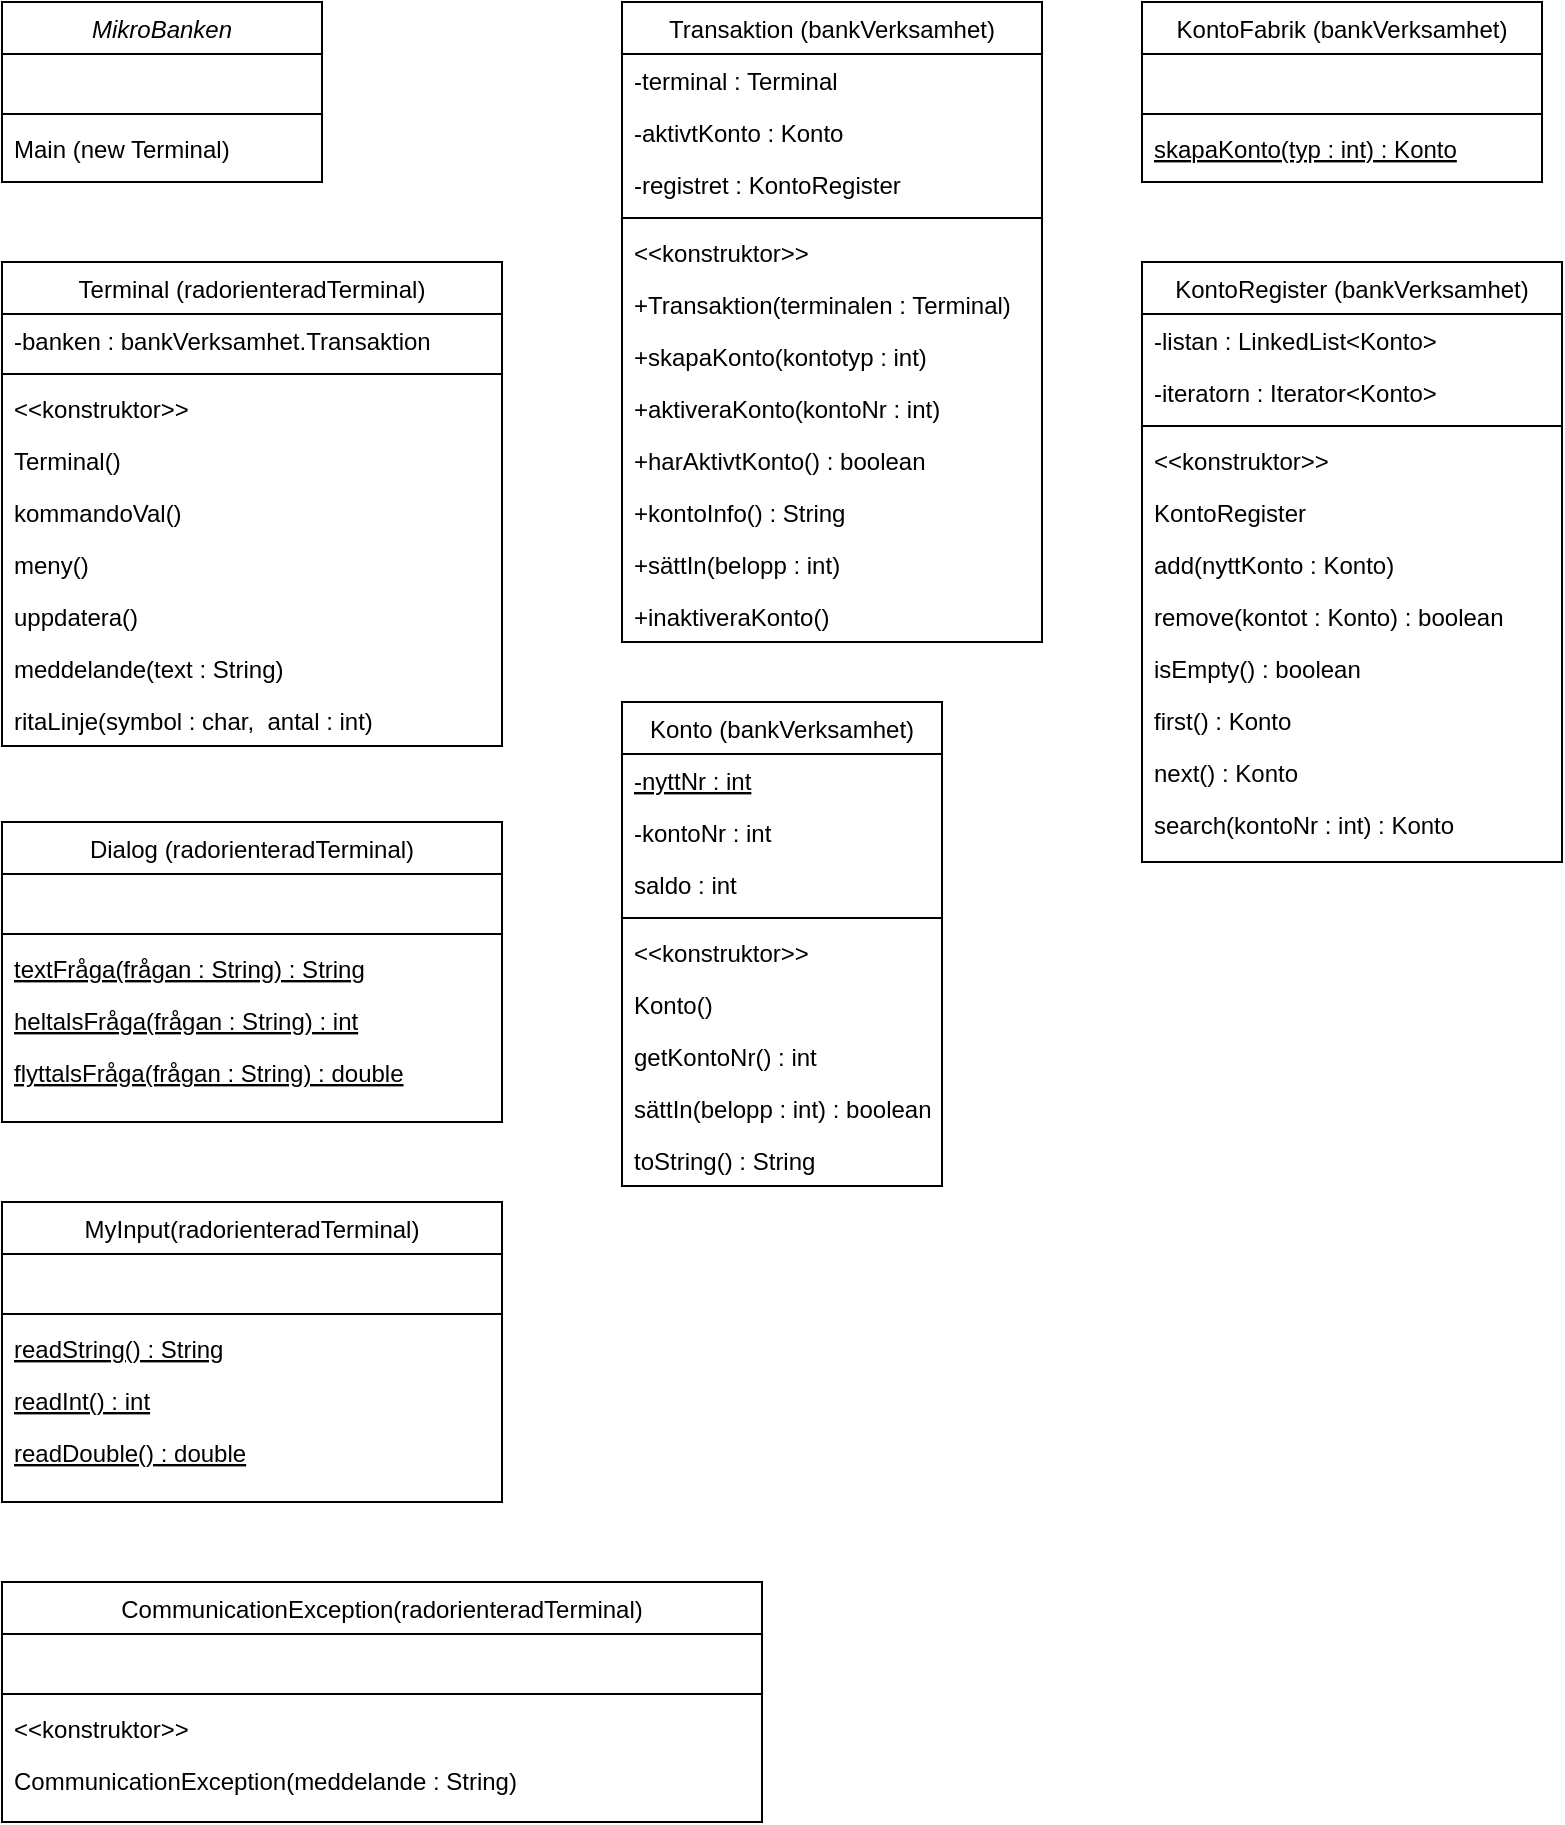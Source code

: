 <mxfile version="13.9.8" type="github">
  <diagram id="C5RBs43oDa-KdzZeNtuy" name="Page-1">
    <mxGraphModel dx="1233" dy="736" grid="1" gridSize="10" guides="1" tooltips="1" connect="1" arrows="1" fold="1" page="1" pageScale="1" pageWidth="827" pageHeight="1169" math="0" shadow="0">
      <root>
        <mxCell id="WIyWlLk6GJQsqaUBKTNV-0" />
        <mxCell id="WIyWlLk6GJQsqaUBKTNV-1" parent="WIyWlLk6GJQsqaUBKTNV-0" />
        <mxCell id="zkfFHV4jXpPFQw0GAbJ--0" value="MikroBanken" style="swimlane;fontStyle=2;align=center;verticalAlign=top;childLayout=stackLayout;horizontal=1;startSize=26;horizontalStack=0;resizeParent=1;resizeLast=0;collapsible=1;marginBottom=0;rounded=0;shadow=0;strokeWidth=1;" parent="WIyWlLk6GJQsqaUBKTNV-1" vertex="1">
          <mxGeometry x="30" y="30" width="160" height="90" as="geometry">
            <mxRectangle x="230" y="140" width="160" height="26" as="alternateBounds" />
          </mxGeometry>
        </mxCell>
        <mxCell id="zkfFHV4jXpPFQw0GAbJ--3" value=" " style="text;align=left;verticalAlign=top;spacingLeft=4;spacingRight=4;overflow=hidden;rotatable=0;points=[[0,0.5],[1,0.5]];portConstraint=eastwest;rounded=0;shadow=0;html=0;" parent="zkfFHV4jXpPFQw0GAbJ--0" vertex="1">
          <mxGeometry y="26" width="160" height="26" as="geometry" />
        </mxCell>
        <mxCell id="zkfFHV4jXpPFQw0GAbJ--4" value="" style="line;html=1;strokeWidth=1;align=left;verticalAlign=middle;spacingTop=-1;spacingLeft=3;spacingRight=3;rotatable=0;labelPosition=right;points=[];portConstraint=eastwest;" parent="zkfFHV4jXpPFQw0GAbJ--0" vertex="1">
          <mxGeometry y="52" width="160" height="8" as="geometry" />
        </mxCell>
        <mxCell id="zkfFHV4jXpPFQw0GAbJ--5" value="Main (new Terminal)" style="text;align=left;verticalAlign=top;spacingLeft=4;spacingRight=4;overflow=hidden;rotatable=0;points=[[0,0.5],[1,0.5]];portConstraint=eastwest;" parent="zkfFHV4jXpPFQw0GAbJ--0" vertex="1">
          <mxGeometry y="60" width="160" height="26" as="geometry" />
        </mxCell>
        <mxCell id="zkfFHV4jXpPFQw0GAbJ--6" value="KontoFabrik (bankVerksamhet)" style="swimlane;fontStyle=0;align=center;verticalAlign=top;childLayout=stackLayout;horizontal=1;startSize=26;horizontalStack=0;resizeParent=1;resizeLast=0;collapsible=1;marginBottom=0;rounded=0;shadow=0;strokeWidth=1;" parent="WIyWlLk6GJQsqaUBKTNV-1" vertex="1">
          <mxGeometry x="600" y="30" width="200" height="90" as="geometry">
            <mxRectangle x="130" y="380" width="160" height="26" as="alternateBounds" />
          </mxGeometry>
        </mxCell>
        <mxCell id="zkfFHV4jXpPFQw0GAbJ--8" value=" " style="text;align=left;verticalAlign=top;spacingLeft=4;spacingRight=4;overflow=hidden;rotatable=0;points=[[0,0.5],[1,0.5]];portConstraint=eastwest;rounded=0;shadow=0;html=0;" parent="zkfFHV4jXpPFQw0GAbJ--6" vertex="1">
          <mxGeometry y="26" width="200" height="26" as="geometry" />
        </mxCell>
        <mxCell id="zkfFHV4jXpPFQw0GAbJ--9" value="" style="line;html=1;strokeWidth=1;align=left;verticalAlign=middle;spacingTop=-1;spacingLeft=3;spacingRight=3;rotatable=0;labelPosition=right;points=[];portConstraint=eastwest;" parent="zkfFHV4jXpPFQw0GAbJ--6" vertex="1">
          <mxGeometry y="52" width="200" height="8" as="geometry" />
        </mxCell>
        <mxCell id="zkfFHV4jXpPFQw0GAbJ--10" value="skapaKonto(typ : int) : Konto" style="text;align=left;verticalAlign=top;spacingLeft=4;spacingRight=4;overflow=hidden;rotatable=0;points=[[0,0.5],[1,0.5]];portConstraint=eastwest;fontStyle=4" parent="zkfFHV4jXpPFQw0GAbJ--6" vertex="1">
          <mxGeometry y="60" width="200" height="26" as="geometry" />
        </mxCell>
        <mxCell id="zkfFHV4jXpPFQw0GAbJ--17" value="Konto (bankVerksamhet)" style="swimlane;fontStyle=0;align=center;verticalAlign=top;childLayout=stackLayout;horizontal=1;startSize=26;horizontalStack=0;resizeParent=1;resizeLast=0;collapsible=1;marginBottom=0;rounded=0;shadow=0;strokeWidth=1;" parent="WIyWlLk6GJQsqaUBKTNV-1" vertex="1">
          <mxGeometry x="340" y="380" width="160" height="242" as="geometry">
            <mxRectangle x="550" y="140" width="160" height="26" as="alternateBounds" />
          </mxGeometry>
        </mxCell>
        <mxCell id="zkfFHV4jXpPFQw0GAbJ--18" value="-nyttNr : int" style="text;align=left;verticalAlign=top;spacingLeft=4;spacingRight=4;overflow=hidden;rotatable=0;points=[[0,0.5],[1,0.5]];portConstraint=eastwest;fontStyle=4" parent="zkfFHV4jXpPFQw0GAbJ--17" vertex="1">
          <mxGeometry y="26" width="160" height="26" as="geometry" />
        </mxCell>
        <mxCell id="zkfFHV4jXpPFQw0GAbJ--19" value="-kontoNr : int" style="text;align=left;verticalAlign=top;spacingLeft=4;spacingRight=4;overflow=hidden;rotatable=0;points=[[0,0.5],[1,0.5]];portConstraint=eastwest;rounded=0;shadow=0;html=0;" parent="zkfFHV4jXpPFQw0GAbJ--17" vertex="1">
          <mxGeometry y="52" width="160" height="26" as="geometry" />
        </mxCell>
        <mxCell id="zkfFHV4jXpPFQw0GAbJ--20" value="saldo : int" style="text;align=left;verticalAlign=top;spacingLeft=4;spacingRight=4;overflow=hidden;rotatable=0;points=[[0,0.5],[1,0.5]];portConstraint=eastwest;rounded=0;shadow=0;html=0;" parent="zkfFHV4jXpPFQw0GAbJ--17" vertex="1">
          <mxGeometry y="78" width="160" height="26" as="geometry" />
        </mxCell>
        <mxCell id="zkfFHV4jXpPFQw0GAbJ--23" value="" style="line;html=1;strokeWidth=1;align=left;verticalAlign=middle;spacingTop=-1;spacingLeft=3;spacingRight=3;rotatable=0;labelPosition=right;points=[];portConstraint=eastwest;" parent="zkfFHV4jXpPFQw0GAbJ--17" vertex="1">
          <mxGeometry y="104" width="160" height="8" as="geometry" />
        </mxCell>
        <mxCell id="zkfFHV4jXpPFQw0GAbJ--24" value="&lt;&lt;konstruktor&gt;&gt;" style="text;align=left;verticalAlign=top;spacingLeft=4;spacingRight=4;overflow=hidden;rotatable=0;points=[[0,0.5],[1,0.5]];portConstraint=eastwest;" parent="zkfFHV4jXpPFQw0GAbJ--17" vertex="1">
          <mxGeometry y="112" width="160" height="26" as="geometry" />
        </mxCell>
        <mxCell id="zkfFHV4jXpPFQw0GAbJ--25" value="Konto()" style="text;align=left;verticalAlign=top;spacingLeft=4;spacingRight=4;overflow=hidden;rotatable=0;points=[[0,0.5],[1,0.5]];portConstraint=eastwest;" parent="zkfFHV4jXpPFQw0GAbJ--17" vertex="1">
          <mxGeometry y="138" width="160" height="26" as="geometry" />
        </mxCell>
        <mxCell id="RpCQzjK5pYoFoArACTxx-0" value="getKontoNr() : int" style="text;align=left;verticalAlign=top;spacingLeft=4;spacingRight=4;overflow=hidden;rotatable=0;points=[[0,0.5],[1,0.5]];portConstraint=eastwest;" parent="zkfFHV4jXpPFQw0GAbJ--17" vertex="1">
          <mxGeometry y="164" width="160" height="26" as="geometry" />
        </mxCell>
        <mxCell id="RpCQzjK5pYoFoArACTxx-2" value="sättIn(belopp : int) : boolean" style="text;align=left;verticalAlign=top;spacingLeft=4;spacingRight=4;overflow=hidden;rotatable=0;points=[[0,0.5],[1,0.5]];portConstraint=eastwest;" parent="zkfFHV4jXpPFQw0GAbJ--17" vertex="1">
          <mxGeometry y="190" width="160" height="26" as="geometry" />
        </mxCell>
        <mxCell id="RpCQzjK5pYoFoArACTxx-1" value="toString() : String" style="text;align=left;verticalAlign=top;spacingLeft=4;spacingRight=4;overflow=hidden;rotatable=0;points=[[0,0.5],[1,0.5]];portConstraint=eastwest;" parent="zkfFHV4jXpPFQw0GAbJ--17" vertex="1">
          <mxGeometry y="216" width="160" height="26" as="geometry" />
        </mxCell>
        <mxCell id="RpCQzjK5pYoFoArACTxx-3" value="Transaktion (bankVerksamhet)" style="swimlane;fontStyle=0;align=center;verticalAlign=top;childLayout=stackLayout;horizontal=1;startSize=26;horizontalStack=0;resizeParent=1;resizeLast=0;collapsible=1;marginBottom=0;rounded=0;shadow=0;strokeWidth=1;" parent="WIyWlLk6GJQsqaUBKTNV-1" vertex="1">
          <mxGeometry x="340" y="30" width="210" height="320" as="geometry">
            <mxRectangle x="550" y="140" width="160" height="26" as="alternateBounds" />
          </mxGeometry>
        </mxCell>
        <mxCell id="RpCQzjK5pYoFoArACTxx-5" value="-terminal : Terminal" style="text;align=left;verticalAlign=top;spacingLeft=4;spacingRight=4;overflow=hidden;rotatable=0;points=[[0,0.5],[1,0.5]];portConstraint=eastwest;rounded=0;shadow=0;html=0;" parent="RpCQzjK5pYoFoArACTxx-3" vertex="1">
          <mxGeometry y="26" width="210" height="26" as="geometry" />
        </mxCell>
        <mxCell id="RpCQzjK5pYoFoArACTxx-13" value="-aktivtKonto : Konto" style="text;align=left;verticalAlign=top;spacingLeft=4;spacingRight=4;overflow=hidden;rotatable=0;points=[[0,0.5],[1,0.5]];portConstraint=eastwest;rounded=0;shadow=0;html=0;" parent="RpCQzjK5pYoFoArACTxx-3" vertex="1">
          <mxGeometry y="52" width="210" height="26" as="geometry" />
        </mxCell>
        <mxCell id="RpCQzjK5pYoFoArACTxx-6" value="-registret : KontoRegister" style="text;align=left;verticalAlign=top;spacingLeft=4;spacingRight=4;overflow=hidden;rotatable=0;points=[[0,0.5],[1,0.5]];portConstraint=eastwest;rounded=0;shadow=0;html=0;" parent="RpCQzjK5pYoFoArACTxx-3" vertex="1">
          <mxGeometry y="78" width="210" height="26" as="geometry" />
        </mxCell>
        <mxCell id="RpCQzjK5pYoFoArACTxx-7" value="" style="line;html=1;strokeWidth=1;align=left;verticalAlign=middle;spacingTop=-1;spacingLeft=3;spacingRight=3;rotatable=0;labelPosition=right;points=[];portConstraint=eastwest;" parent="RpCQzjK5pYoFoArACTxx-3" vertex="1">
          <mxGeometry y="104" width="210" height="8" as="geometry" />
        </mxCell>
        <mxCell id="RpCQzjK5pYoFoArACTxx-8" value="&lt;&lt;konstruktor&gt;&gt;" style="text;align=left;verticalAlign=top;spacingLeft=4;spacingRight=4;overflow=hidden;rotatable=0;points=[[0,0.5],[1,0.5]];portConstraint=eastwest;" parent="RpCQzjK5pYoFoArACTxx-3" vertex="1">
          <mxGeometry y="112" width="210" height="26" as="geometry" />
        </mxCell>
        <mxCell id="RpCQzjK5pYoFoArACTxx-9" value="+Transaktion(terminalen : Terminal)" style="text;align=left;verticalAlign=top;spacingLeft=4;spacingRight=4;overflow=hidden;rotatable=0;points=[[0,0.5],[1,0.5]];portConstraint=eastwest;" parent="RpCQzjK5pYoFoArACTxx-3" vertex="1">
          <mxGeometry y="138" width="210" height="26" as="geometry" />
        </mxCell>
        <mxCell id="RpCQzjK5pYoFoArACTxx-10" value="+skapaKonto(kontotyp : int)" style="text;align=left;verticalAlign=top;spacingLeft=4;spacingRight=4;overflow=hidden;rotatable=0;points=[[0,0.5],[1,0.5]];portConstraint=eastwest;" parent="RpCQzjK5pYoFoArACTxx-3" vertex="1">
          <mxGeometry y="164" width="210" height="26" as="geometry" />
        </mxCell>
        <mxCell id="RpCQzjK5pYoFoArACTxx-11" value="+aktiveraKonto(kontoNr : int)" style="text;align=left;verticalAlign=top;spacingLeft=4;spacingRight=4;overflow=hidden;rotatable=0;points=[[0,0.5],[1,0.5]];portConstraint=eastwest;" parent="RpCQzjK5pYoFoArACTxx-3" vertex="1">
          <mxGeometry y="190" width="210" height="26" as="geometry" />
        </mxCell>
        <mxCell id="RpCQzjK5pYoFoArACTxx-16" value="+harAktivtKonto() : boolean" style="text;align=left;verticalAlign=top;spacingLeft=4;spacingRight=4;overflow=hidden;rotatable=0;points=[[0,0.5],[1,0.5]];portConstraint=eastwest;" parent="RpCQzjK5pYoFoArACTxx-3" vertex="1">
          <mxGeometry y="216" width="210" height="26" as="geometry" />
        </mxCell>
        <mxCell id="RpCQzjK5pYoFoArACTxx-15" value="+kontoInfo() : String" style="text;align=left;verticalAlign=top;spacingLeft=4;spacingRight=4;overflow=hidden;rotatable=0;points=[[0,0.5],[1,0.5]];portConstraint=eastwest;" parent="RpCQzjK5pYoFoArACTxx-3" vertex="1">
          <mxGeometry y="242" width="210" height="26" as="geometry" />
        </mxCell>
        <mxCell id="RpCQzjK5pYoFoArACTxx-14" value="+sättIn(belopp : int)" style="text;align=left;verticalAlign=top;spacingLeft=4;spacingRight=4;overflow=hidden;rotatable=0;points=[[0,0.5],[1,0.5]];portConstraint=eastwest;" parent="RpCQzjK5pYoFoArACTxx-3" vertex="1">
          <mxGeometry y="268" width="210" height="26" as="geometry" />
        </mxCell>
        <mxCell id="RpCQzjK5pYoFoArACTxx-12" value="+inaktiveraKonto()" style="text;align=left;verticalAlign=top;spacingLeft=4;spacingRight=4;overflow=hidden;rotatable=0;points=[[0,0.5],[1,0.5]];portConstraint=eastwest;" parent="RpCQzjK5pYoFoArACTxx-3" vertex="1">
          <mxGeometry y="294" width="210" height="26" as="geometry" />
        </mxCell>
        <mxCell id="RpCQzjK5pYoFoArACTxx-17" value="KontoRegister (bankVerksamhet)" style="swimlane;fontStyle=0;align=center;verticalAlign=top;childLayout=stackLayout;horizontal=1;startSize=26;horizontalStack=0;resizeParent=1;resizeLast=0;collapsible=1;marginBottom=0;rounded=0;shadow=0;strokeWidth=1;" parent="WIyWlLk6GJQsqaUBKTNV-1" vertex="1">
          <mxGeometry x="600" y="160" width="210" height="300" as="geometry">
            <mxRectangle x="550" y="140" width="160" height="26" as="alternateBounds" />
          </mxGeometry>
        </mxCell>
        <mxCell id="RpCQzjK5pYoFoArACTxx-18" value="-listan : LinkedList&lt;Konto&gt;" style="text;align=left;verticalAlign=top;spacingLeft=4;spacingRight=4;overflow=hidden;rotatable=0;points=[[0,0.5],[1,0.5]];portConstraint=eastwest;rounded=0;shadow=0;html=0;" parent="RpCQzjK5pYoFoArACTxx-17" vertex="1">
          <mxGeometry y="26" width="210" height="26" as="geometry" />
        </mxCell>
        <mxCell id="RpCQzjK5pYoFoArACTxx-19" value="-iteratorn : Iterator&lt;Konto&gt;" style="text;align=left;verticalAlign=top;spacingLeft=4;spacingRight=4;overflow=hidden;rotatable=0;points=[[0,0.5],[1,0.5]];portConstraint=eastwest;rounded=0;shadow=0;html=0;" parent="RpCQzjK5pYoFoArACTxx-17" vertex="1">
          <mxGeometry y="52" width="210" height="26" as="geometry" />
        </mxCell>
        <mxCell id="RpCQzjK5pYoFoArACTxx-21" value="" style="line;html=1;strokeWidth=1;align=left;verticalAlign=middle;spacingTop=-1;spacingLeft=3;spacingRight=3;rotatable=0;labelPosition=right;points=[];portConstraint=eastwest;" parent="RpCQzjK5pYoFoArACTxx-17" vertex="1">
          <mxGeometry y="78" width="210" height="8" as="geometry" />
        </mxCell>
        <mxCell id="RpCQzjK5pYoFoArACTxx-22" value="&lt;&lt;konstruktor&gt;&gt;" style="text;align=left;verticalAlign=top;spacingLeft=4;spacingRight=4;overflow=hidden;rotatable=0;points=[[0,0.5],[1,0.5]];portConstraint=eastwest;" parent="RpCQzjK5pYoFoArACTxx-17" vertex="1">
          <mxGeometry y="86" width="210" height="26" as="geometry" />
        </mxCell>
        <mxCell id="RpCQzjK5pYoFoArACTxx-23" value="KontoRegister" style="text;align=left;verticalAlign=top;spacingLeft=4;spacingRight=4;overflow=hidden;rotatable=0;points=[[0,0.5],[1,0.5]];portConstraint=eastwest;" parent="RpCQzjK5pYoFoArACTxx-17" vertex="1">
          <mxGeometry y="112" width="210" height="26" as="geometry" />
        </mxCell>
        <mxCell id="RpCQzjK5pYoFoArACTxx-24" value="add(nyttKonto : Konto)" style="text;align=left;verticalAlign=top;spacingLeft=4;spacingRight=4;overflow=hidden;rotatable=0;points=[[0,0.5],[1,0.5]];portConstraint=eastwest;" parent="RpCQzjK5pYoFoArACTxx-17" vertex="1">
          <mxGeometry y="138" width="210" height="26" as="geometry" />
        </mxCell>
        <mxCell id="RpCQzjK5pYoFoArACTxx-25" value="remove(kontot : Konto) : boolean" style="text;align=left;verticalAlign=top;spacingLeft=4;spacingRight=4;overflow=hidden;rotatable=0;points=[[0,0.5],[1,0.5]];portConstraint=eastwest;" parent="RpCQzjK5pYoFoArACTxx-17" vertex="1">
          <mxGeometry y="164" width="210" height="26" as="geometry" />
        </mxCell>
        <mxCell id="RpCQzjK5pYoFoArACTxx-26" value="isEmpty() : boolean" style="text;align=left;verticalAlign=top;spacingLeft=4;spacingRight=4;overflow=hidden;rotatable=0;points=[[0,0.5],[1,0.5]];portConstraint=eastwest;" parent="RpCQzjK5pYoFoArACTxx-17" vertex="1">
          <mxGeometry y="190" width="210" height="26" as="geometry" />
        </mxCell>
        <mxCell id="RpCQzjK5pYoFoArACTxx-27" value="first() : Konto" style="text;align=left;verticalAlign=top;spacingLeft=4;spacingRight=4;overflow=hidden;rotatable=0;points=[[0,0.5],[1,0.5]];portConstraint=eastwest;" parent="RpCQzjK5pYoFoArACTxx-17" vertex="1">
          <mxGeometry y="216" width="210" height="26" as="geometry" />
        </mxCell>
        <mxCell id="RpCQzjK5pYoFoArACTxx-28" value="next() : Konto" style="text;align=left;verticalAlign=top;spacingLeft=4;spacingRight=4;overflow=hidden;rotatable=0;points=[[0,0.5],[1,0.5]];portConstraint=eastwest;" parent="RpCQzjK5pYoFoArACTxx-17" vertex="1">
          <mxGeometry y="242" width="210" height="26" as="geometry" />
        </mxCell>
        <mxCell id="RpCQzjK5pYoFoArACTxx-43" value="search(kontoNr : int) : Konto" style="text;align=left;verticalAlign=top;spacingLeft=4;spacingRight=4;overflow=hidden;rotatable=0;points=[[0,0.5],[1,0.5]];portConstraint=eastwest;" parent="RpCQzjK5pYoFoArACTxx-17" vertex="1">
          <mxGeometry y="268" width="210" height="26" as="geometry" />
        </mxCell>
        <mxCell id="VI6SXhEICpmJCQ1Iv2Ra-0" value="Terminal (radorienteradTerminal)" style="swimlane;fontStyle=0;align=center;verticalAlign=top;childLayout=stackLayout;horizontal=1;startSize=26;horizontalStack=0;resizeParent=1;resizeLast=0;collapsible=1;marginBottom=0;rounded=0;shadow=0;strokeWidth=1;" parent="WIyWlLk6GJQsqaUBKTNV-1" vertex="1">
          <mxGeometry x="30" y="160" width="250" height="242" as="geometry">
            <mxRectangle x="550" y="140" width="160" height="26" as="alternateBounds" />
          </mxGeometry>
        </mxCell>
        <mxCell id="VI6SXhEICpmJCQ1Iv2Ra-1" value="-banken : bankVerksamhet.Transaktion" style="text;align=left;verticalAlign=top;spacingLeft=4;spacingRight=4;overflow=hidden;rotatable=0;points=[[0,0.5],[1,0.5]];portConstraint=eastwest;fontStyle=0" parent="VI6SXhEICpmJCQ1Iv2Ra-0" vertex="1">
          <mxGeometry y="26" width="250" height="26" as="geometry" />
        </mxCell>
        <mxCell id="VI6SXhEICpmJCQ1Iv2Ra-4" value="" style="line;html=1;strokeWidth=1;align=left;verticalAlign=middle;spacingTop=-1;spacingLeft=3;spacingRight=3;rotatable=0;labelPosition=right;points=[];portConstraint=eastwest;" parent="VI6SXhEICpmJCQ1Iv2Ra-0" vertex="1">
          <mxGeometry y="52" width="250" height="8" as="geometry" />
        </mxCell>
        <mxCell id="VI6SXhEICpmJCQ1Iv2Ra-5" value="&lt;&lt;konstruktor&gt;&gt;" style="text;align=left;verticalAlign=top;spacingLeft=4;spacingRight=4;overflow=hidden;rotatable=0;points=[[0,0.5],[1,0.5]];portConstraint=eastwest;" parent="VI6SXhEICpmJCQ1Iv2Ra-0" vertex="1">
          <mxGeometry y="60" width="250" height="26" as="geometry" />
        </mxCell>
        <mxCell id="VI6SXhEICpmJCQ1Iv2Ra-6" value="Terminal()" style="text;align=left;verticalAlign=top;spacingLeft=4;spacingRight=4;overflow=hidden;rotatable=0;points=[[0,0.5],[1,0.5]];portConstraint=eastwest;" parent="VI6SXhEICpmJCQ1Iv2Ra-0" vertex="1">
          <mxGeometry y="86" width="250" height="26" as="geometry" />
        </mxCell>
        <mxCell id="VI6SXhEICpmJCQ1Iv2Ra-7" value="kommandoVal()" style="text;align=left;verticalAlign=top;spacingLeft=4;spacingRight=4;overflow=hidden;rotatable=0;points=[[0,0.5],[1,0.5]];portConstraint=eastwest;" parent="VI6SXhEICpmJCQ1Iv2Ra-0" vertex="1">
          <mxGeometry y="112" width="250" height="26" as="geometry" />
        </mxCell>
        <mxCell id="VI6SXhEICpmJCQ1Iv2Ra-8" value="meny()" style="text;align=left;verticalAlign=top;spacingLeft=4;spacingRight=4;overflow=hidden;rotatable=0;points=[[0,0.5],[1,0.5]];portConstraint=eastwest;" parent="VI6SXhEICpmJCQ1Iv2Ra-0" vertex="1">
          <mxGeometry y="138" width="250" height="26" as="geometry" />
        </mxCell>
        <mxCell id="VI6SXhEICpmJCQ1Iv2Ra-9" value="uppdatera()" style="text;align=left;verticalAlign=top;spacingLeft=4;spacingRight=4;overflow=hidden;rotatable=0;points=[[0,0.5],[1,0.5]];portConstraint=eastwest;" parent="VI6SXhEICpmJCQ1Iv2Ra-0" vertex="1">
          <mxGeometry y="164" width="250" height="26" as="geometry" />
        </mxCell>
        <mxCell id="VI6SXhEICpmJCQ1Iv2Ra-10" value="meddelande(text : String)" style="text;align=left;verticalAlign=top;spacingLeft=4;spacingRight=4;overflow=hidden;rotatable=0;points=[[0,0.5],[1,0.5]];portConstraint=eastwest;" parent="VI6SXhEICpmJCQ1Iv2Ra-0" vertex="1">
          <mxGeometry y="190" width="250" height="26" as="geometry" />
        </mxCell>
        <mxCell id="VI6SXhEICpmJCQ1Iv2Ra-11" value="ritaLinje(symbol : char,  antal : int)" style="text;align=left;verticalAlign=top;spacingLeft=4;spacingRight=4;overflow=hidden;rotatable=0;points=[[0,0.5],[1,0.5]];portConstraint=eastwest;" parent="VI6SXhEICpmJCQ1Iv2Ra-0" vertex="1">
          <mxGeometry y="216" width="250" height="26" as="geometry" />
        </mxCell>
        <mxCell id="VI6SXhEICpmJCQ1Iv2Ra-12" value="Dialog (radorienteradTerminal)" style="swimlane;fontStyle=0;align=center;verticalAlign=top;childLayout=stackLayout;horizontal=1;startSize=26;horizontalStack=0;resizeParent=1;resizeLast=0;collapsible=1;marginBottom=0;rounded=0;shadow=0;strokeWidth=1;" parent="WIyWlLk6GJQsqaUBKTNV-1" vertex="1">
          <mxGeometry x="30" y="440" width="250" height="150" as="geometry">
            <mxRectangle x="550" y="140" width="160" height="26" as="alternateBounds" />
          </mxGeometry>
        </mxCell>
        <mxCell id="VI6SXhEICpmJCQ1Iv2Ra-13" value=" " style="text;align=left;verticalAlign=top;spacingLeft=4;spacingRight=4;overflow=hidden;rotatable=0;points=[[0,0.5],[1,0.5]];portConstraint=eastwest;fontStyle=0" parent="VI6SXhEICpmJCQ1Iv2Ra-12" vertex="1">
          <mxGeometry y="26" width="250" height="26" as="geometry" />
        </mxCell>
        <mxCell id="VI6SXhEICpmJCQ1Iv2Ra-14" value="" style="line;html=1;strokeWidth=1;align=left;verticalAlign=middle;spacingTop=-1;spacingLeft=3;spacingRight=3;rotatable=0;labelPosition=right;points=[];portConstraint=eastwest;" parent="VI6SXhEICpmJCQ1Iv2Ra-12" vertex="1">
          <mxGeometry y="52" width="250" height="8" as="geometry" />
        </mxCell>
        <mxCell id="VI6SXhEICpmJCQ1Iv2Ra-15" value="textFråga(frågan : String) : String" style="text;align=left;verticalAlign=top;spacingLeft=4;spacingRight=4;overflow=hidden;rotatable=0;points=[[0,0.5],[1,0.5]];portConstraint=eastwest;fontStyle=4" parent="VI6SXhEICpmJCQ1Iv2Ra-12" vertex="1">
          <mxGeometry y="60" width="250" height="26" as="geometry" />
        </mxCell>
        <mxCell id="VI6SXhEICpmJCQ1Iv2Ra-16" value="heltalsFråga(frågan : String) : int" style="text;align=left;verticalAlign=top;spacingLeft=4;spacingRight=4;overflow=hidden;rotatable=0;points=[[0,0.5],[1,0.5]];portConstraint=eastwest;fontStyle=4" parent="VI6SXhEICpmJCQ1Iv2Ra-12" vertex="1">
          <mxGeometry y="86" width="250" height="26" as="geometry" />
        </mxCell>
        <mxCell id="VI6SXhEICpmJCQ1Iv2Ra-17" value="flyttalsFråga(frågan : String) : double" style="text;align=left;verticalAlign=top;spacingLeft=4;spacingRight=4;overflow=hidden;rotatable=0;points=[[0,0.5],[1,0.5]];portConstraint=eastwest;fontStyle=4" parent="VI6SXhEICpmJCQ1Iv2Ra-12" vertex="1">
          <mxGeometry y="112" width="250" height="26" as="geometry" />
        </mxCell>
        <mxCell id="mbMYrmF-4r5DSsp10XNC-0" value="CommunicationException(radorienteradTerminal)" style="swimlane;fontStyle=0;align=center;verticalAlign=top;childLayout=stackLayout;horizontal=1;startSize=26;horizontalStack=0;resizeParent=1;resizeLast=0;collapsible=1;marginBottom=0;rounded=0;shadow=0;strokeWidth=1;" vertex="1" parent="WIyWlLk6GJQsqaUBKTNV-1">
          <mxGeometry x="30" y="820" width="380" height="120" as="geometry">
            <mxRectangle x="550" y="140" width="160" height="26" as="alternateBounds" />
          </mxGeometry>
        </mxCell>
        <mxCell id="mbMYrmF-4r5DSsp10XNC-1" value=" " style="text;align=left;verticalAlign=top;spacingLeft=4;spacingRight=4;overflow=hidden;rotatable=0;points=[[0,0.5],[1,0.5]];portConstraint=eastwest;fontStyle=0" vertex="1" parent="mbMYrmF-4r5DSsp10XNC-0">
          <mxGeometry y="26" width="380" height="26" as="geometry" />
        </mxCell>
        <mxCell id="mbMYrmF-4r5DSsp10XNC-2" value="" style="line;html=1;strokeWidth=1;align=left;verticalAlign=middle;spacingTop=-1;spacingLeft=3;spacingRight=3;rotatable=0;labelPosition=right;points=[];portConstraint=eastwest;" vertex="1" parent="mbMYrmF-4r5DSsp10XNC-0">
          <mxGeometry y="52" width="380" height="8" as="geometry" />
        </mxCell>
        <mxCell id="mbMYrmF-4r5DSsp10XNC-10" value="&lt;&lt;konstruktor&gt;&gt;" style="text;align=left;verticalAlign=top;spacingLeft=4;spacingRight=4;overflow=hidden;rotatable=0;points=[[0,0.5],[1,0.5]];portConstraint=eastwest;" vertex="1" parent="mbMYrmF-4r5DSsp10XNC-0">
          <mxGeometry y="60" width="380" height="26" as="geometry" />
        </mxCell>
        <mxCell id="mbMYrmF-4r5DSsp10XNC-11" value="CommunicationException(meddelande : String)" style="text;align=left;verticalAlign=top;spacingLeft=4;spacingRight=4;overflow=hidden;rotatable=0;points=[[0,0.5],[1,0.5]];portConstraint=eastwest;" vertex="1" parent="mbMYrmF-4r5DSsp10XNC-0">
          <mxGeometry y="86" width="380" height="26" as="geometry" />
        </mxCell>
        <mxCell id="mbMYrmF-4r5DSsp10XNC-12" value="MyInput(radorienteradTerminal)" style="swimlane;fontStyle=0;align=center;verticalAlign=top;childLayout=stackLayout;horizontal=1;startSize=26;horizontalStack=0;resizeParent=1;resizeLast=0;collapsible=1;marginBottom=0;rounded=0;shadow=0;strokeWidth=1;" vertex="1" parent="WIyWlLk6GJQsqaUBKTNV-1">
          <mxGeometry x="30" y="630" width="250" height="150" as="geometry">
            <mxRectangle x="550" y="140" width="160" height="26" as="alternateBounds" />
          </mxGeometry>
        </mxCell>
        <mxCell id="mbMYrmF-4r5DSsp10XNC-13" value=" " style="text;align=left;verticalAlign=top;spacingLeft=4;spacingRight=4;overflow=hidden;rotatable=0;points=[[0,0.5],[1,0.5]];portConstraint=eastwest;fontStyle=0" vertex="1" parent="mbMYrmF-4r5DSsp10XNC-12">
          <mxGeometry y="26" width="250" height="26" as="geometry" />
        </mxCell>
        <mxCell id="mbMYrmF-4r5DSsp10XNC-14" value="" style="line;html=1;strokeWidth=1;align=left;verticalAlign=middle;spacingTop=-1;spacingLeft=3;spacingRight=3;rotatable=0;labelPosition=right;points=[];portConstraint=eastwest;" vertex="1" parent="mbMYrmF-4r5DSsp10XNC-12">
          <mxGeometry y="52" width="250" height="8" as="geometry" />
        </mxCell>
        <mxCell id="mbMYrmF-4r5DSsp10XNC-15" value="readString() : String" style="text;align=left;verticalAlign=top;spacingLeft=4;spacingRight=4;overflow=hidden;rotatable=0;points=[[0,0.5],[1,0.5]];portConstraint=eastwest;fontStyle=4" vertex="1" parent="mbMYrmF-4r5DSsp10XNC-12">
          <mxGeometry y="60" width="250" height="26" as="geometry" />
        </mxCell>
        <mxCell id="mbMYrmF-4r5DSsp10XNC-18" value="readInt() : int" style="text;align=left;verticalAlign=top;spacingLeft=4;spacingRight=4;overflow=hidden;rotatable=0;points=[[0,0.5],[1,0.5]];portConstraint=eastwest;fontStyle=4" vertex="1" parent="mbMYrmF-4r5DSsp10XNC-12">
          <mxGeometry y="86" width="250" height="26" as="geometry" />
        </mxCell>
        <mxCell id="mbMYrmF-4r5DSsp10XNC-19" value="readDouble() : double" style="text;align=left;verticalAlign=top;spacingLeft=4;spacingRight=4;overflow=hidden;rotatable=0;points=[[0,0.5],[1,0.5]];portConstraint=eastwest;fontStyle=4" vertex="1" parent="mbMYrmF-4r5DSsp10XNC-12">
          <mxGeometry y="112" width="250" height="26" as="geometry" />
        </mxCell>
      </root>
    </mxGraphModel>
  </diagram>
</mxfile>
